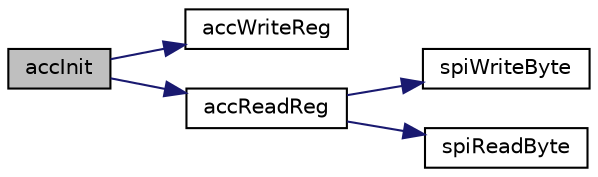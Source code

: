 digraph "accInit"
{
  edge [fontname="Helvetica",fontsize="10",labelfontname="Helvetica",labelfontsize="10"];
  node [fontname="Helvetica",fontsize="10",shape=record];
  rankdir="LR";
  Node1 [label="accInit",height=0.2,width=0.4,color="black", fillcolor="grey75", style="filled" fontcolor="black"];
  Node1 -> Node2 [color="midnightblue",fontsize="10",style="solid",fontname="Helvetica"];
  Node2 [label="accWriteReg",height=0.2,width=0.4,color="black", fillcolor="white", style="filled",URL="$bma250_8c.html#aafab2c20ddc6c10a19baa6b2c456a9b8",tooltip="Write one byte to a sensor register. "];
  Node1 -> Node3 [color="midnightblue",fontsize="10",style="solid",fontname="Helvetica"];
  Node3 [label="accReadReg",height=0.2,width=0.4,color="black", fillcolor="white", style="filled",URL="$cma3000d_8c.html#a3a67b718f1ec46baffdd17835b2451f4",tooltip="Read one byte from a sensor register. "];
  Node3 -> Node4 [color="midnightblue",fontsize="10",style="solid",fontname="Helvetica"];
  Node4 [label="spiWriteByte",height=0.2,width=0.4,color="black", fillcolor="white", style="filled",URL="$bma250_8c.html#a7c5dc930cead85e34dae84857e13587d",tooltip="Write one byte to SPI interface. "];
  Node3 -> Node5 [color="midnightblue",fontsize="10",style="solid",fontname="Helvetica"];
  Node5 [label="spiReadByte",height=0.2,width=0.4,color="black", fillcolor="white", style="filled",URL="$bma250_8c.html#a8ab7dd06edb48721ae999496ae91d5bb",tooltip="Read one byte from SPI interface. "];
}
